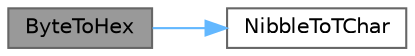 digraph "ByteToHex"
{
 // INTERACTIVE_SVG=YES
 // LATEX_PDF_SIZE
  bgcolor="transparent";
  edge [fontname=Helvetica,fontsize=10,labelfontname=Helvetica,labelfontsize=10];
  node [fontname=Helvetica,fontsize=10,shape=box,height=0.2,width=0.4];
  rankdir="LR";
  Node1 [id="Node000001",label="ByteToHex",height=0.2,width=0.4,color="gray40", fillcolor="grey60", style="filled", fontcolor="black",tooltip="Convert a byte to hex."];
  Node1 -> Node2 [id="edge1_Node000001_Node000002",color="steelblue1",style="solid",tooltip=" "];
  Node2 [id="Node000002",label="NibbleToTChar",height=0.2,width=0.4,color="grey40", fillcolor="white", style="filled",URL="$d5/dba/UnrealString_8h.html#ab96502dc68e25a7c85caea1fba085fa4",tooltip="Returns uppercase Char value of Nibble."];
}
